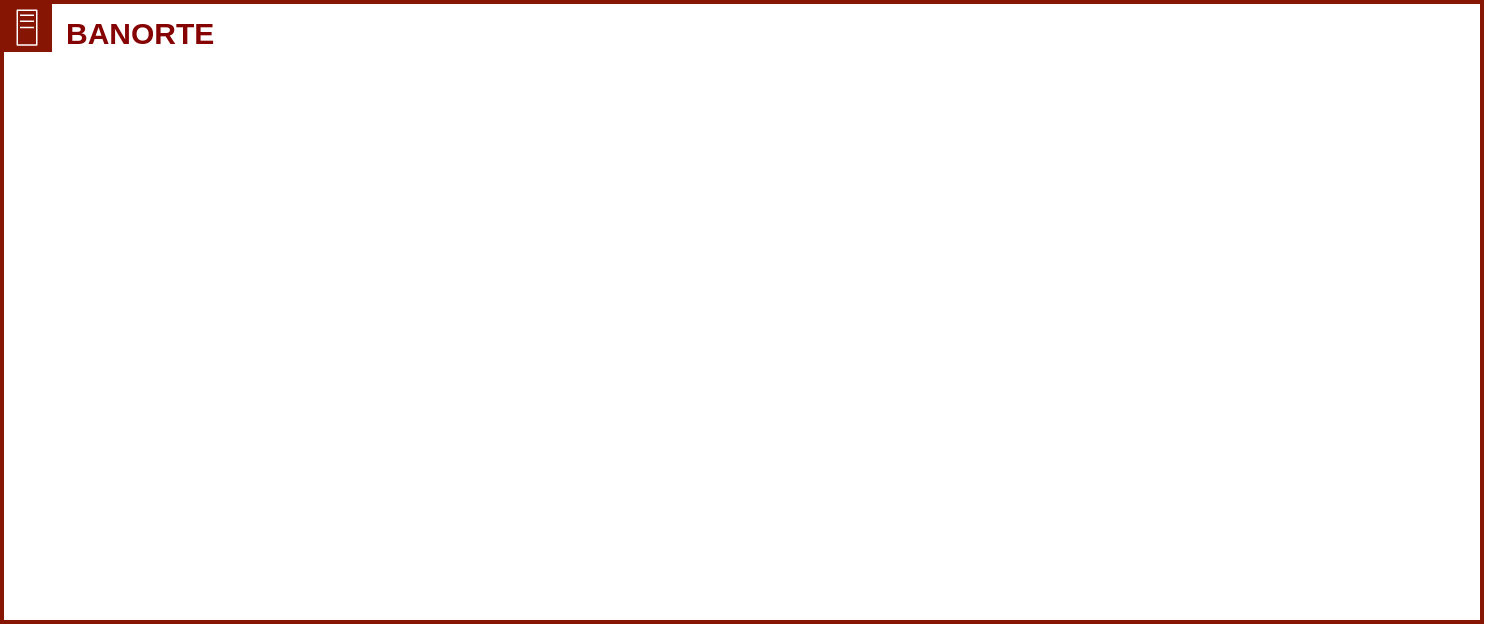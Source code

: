 <mxfile version="21.7.5" type="github">
  <diagram name="Página-1" id="WvRyxk6PXsDEB4z57DiI">
    <mxGraphModel dx="880" dy="484" grid="1" gridSize="10" guides="1" tooltips="1" connect="1" arrows="1" fold="1" page="1" pageScale="1" pageWidth="1654" pageHeight="1169" math="0" shadow="0">
      <root>
        <mxCell id="0" />
        <mxCell id="1" parent="0" />
        <mxCell id="WFNdp1j5Sh6ukdSeras9-1" value="&lt;b&gt;&lt;font color=&quot;#860303&quot; style=&quot;font-size: 15px;&quot;&gt;BANORTE&lt;/font&gt;&lt;/b&gt;" style="points=[[0,0],[0.25,0],[0.5,0],[0.75,0],[1,0],[1,0.25],[1,0.5],[1,0.75],[1,1],[0.75,1],[0.5,1],[0.25,1],[0,1],[0,0.75],[0,0.5],[0,0.25]];outlineConnect=0;gradientColor=none;html=1;whiteSpace=wrap;fontSize=12;fontStyle=0;container=1;pointerEvents=0;collapsible=0;recursiveResize=0;shape=mxgraph.aws4.group;grIcon=mxgraph.aws4.group_on_premise;strokeColor=#861504;fillColor=none;verticalAlign=top;align=left;spacingLeft=30;fontColor=#5A6C86;dashed=0;strokeWidth=2;" vertex="1" parent="1">
          <mxGeometry x="40" y="40" width="740" height="310" as="geometry" />
        </mxCell>
      </root>
    </mxGraphModel>
  </diagram>
</mxfile>

